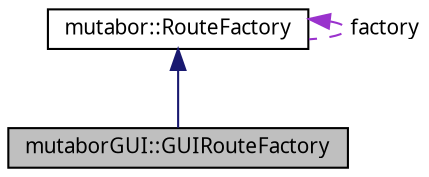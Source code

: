 digraph "mutaborGUI::GUIRouteFactory"
{
  edge [fontname="Sans",fontsize="10",labelfontname="Sans",labelfontsize="10"];
  node [fontname="Sans",fontsize="10",shape=record];
  Node2 [label="mutaborGUI::GUIRouteFactory",height=0.2,width=0.4,color="black", fillcolor="grey75", style="filled", fontcolor="black"];
  Node3 -> Node2 [dir="back",color="midnightblue",fontsize="10",style="solid",fontname="Sans"];
  Node3 [label="mutabor::RouteFactory",height=0.2,width=0.4,color="black", fillcolor="white", style="filled",URL="$d9/d3e/classmutabor_1_1RouteFactory.html",tooltip="Class for creation of Routes. "];
  Node3 -> Node3 [dir="back",color="darkorchid3",fontsize="10",style="dashed",label=" factory" ,fontname="Sans"];
}
